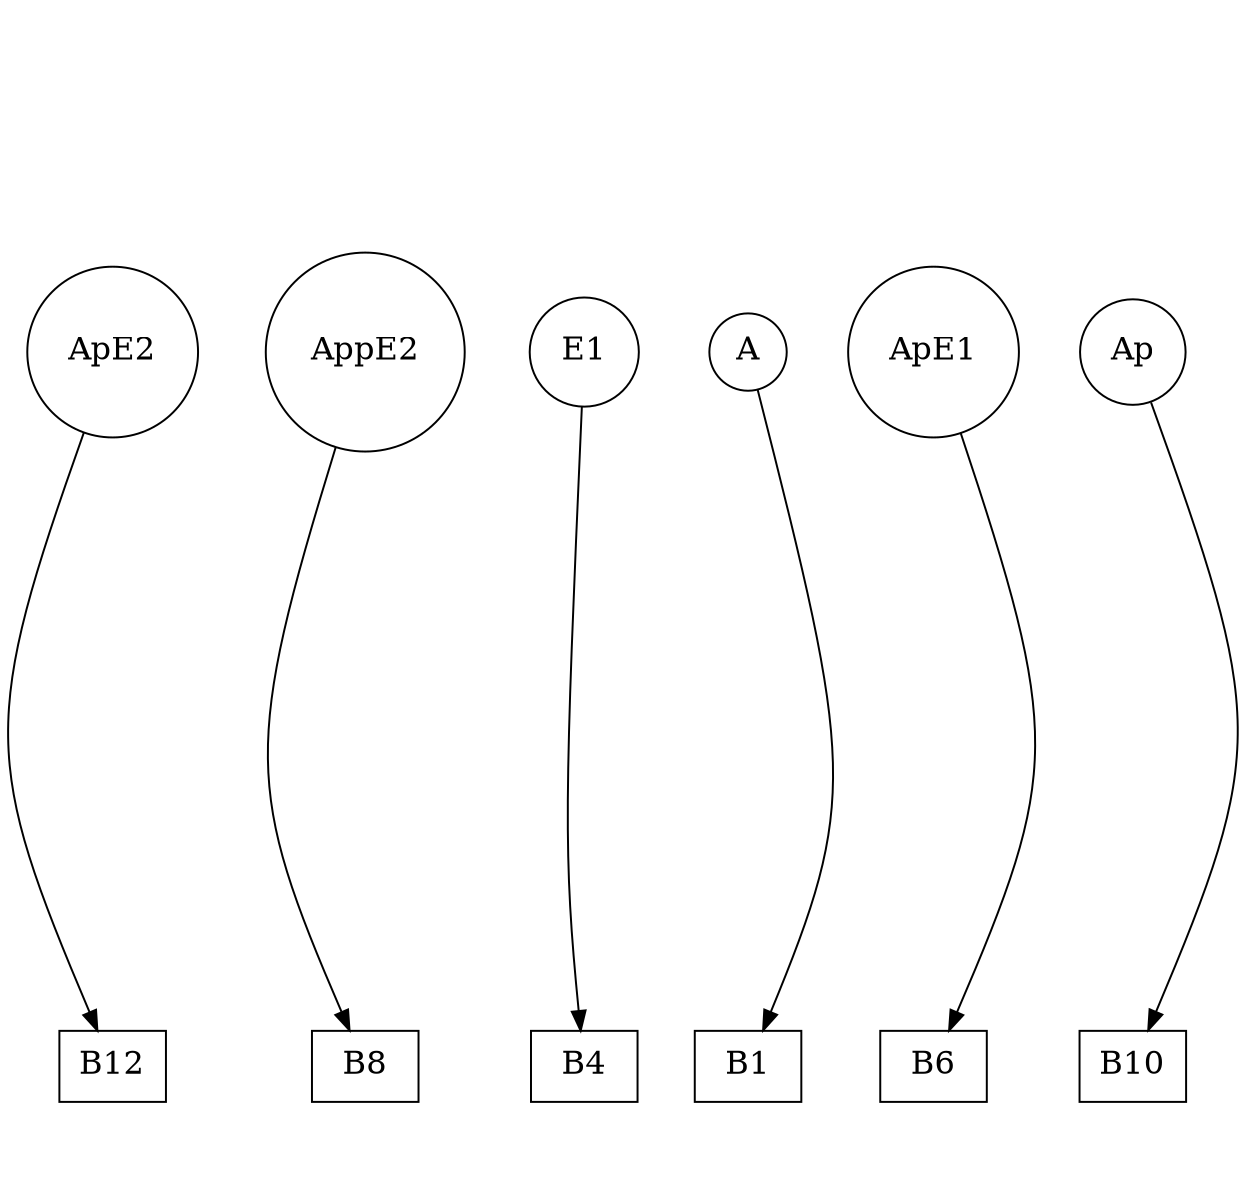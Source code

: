 strict digraph G {
remincross="true";
ratio="fill";
splines="curved";
overlap="true";
size="8.3,8.3";
ApE2 [shape="circle", fontsize=16, pos="50.0,80.0!"];
AppE2 [shape="circle", fontsize=16, pos="240.0,100.0!"];
E1 [shape="circle", fontsize=16, pos="160.0,200.0!"];
A [shape="circle", fontsize=16, pos="0.0,120.0!"];
B12 [shape="box", fontsize=16, pos="0.0,60.0!"];
ApE1 [shape="circle", fontsize=16, pos="260.0,128.0!"];
B10 [shape="box", fontsize=16, pos="110.0,90.0!"];
B6 [shape="box", fontsize=16, pos="320.0,160.0!"];
B4 [shape="box", fontsize=16, pos="220.0,170.0!"];
B1 [shape="box", fontsize=16, pos="0.0,200.0!"];
Ap [shape="circle", fontsize=16, pos="160.0,160.0!"];
B8 [shape="box", fontsize=16, pos="320.0,40.0!"];
ApE1 -> B6;
A -> B1;
AppE2 -> B8;
ApE2 -> B12;
E1 -> B4;
Ap -> B10;
}
